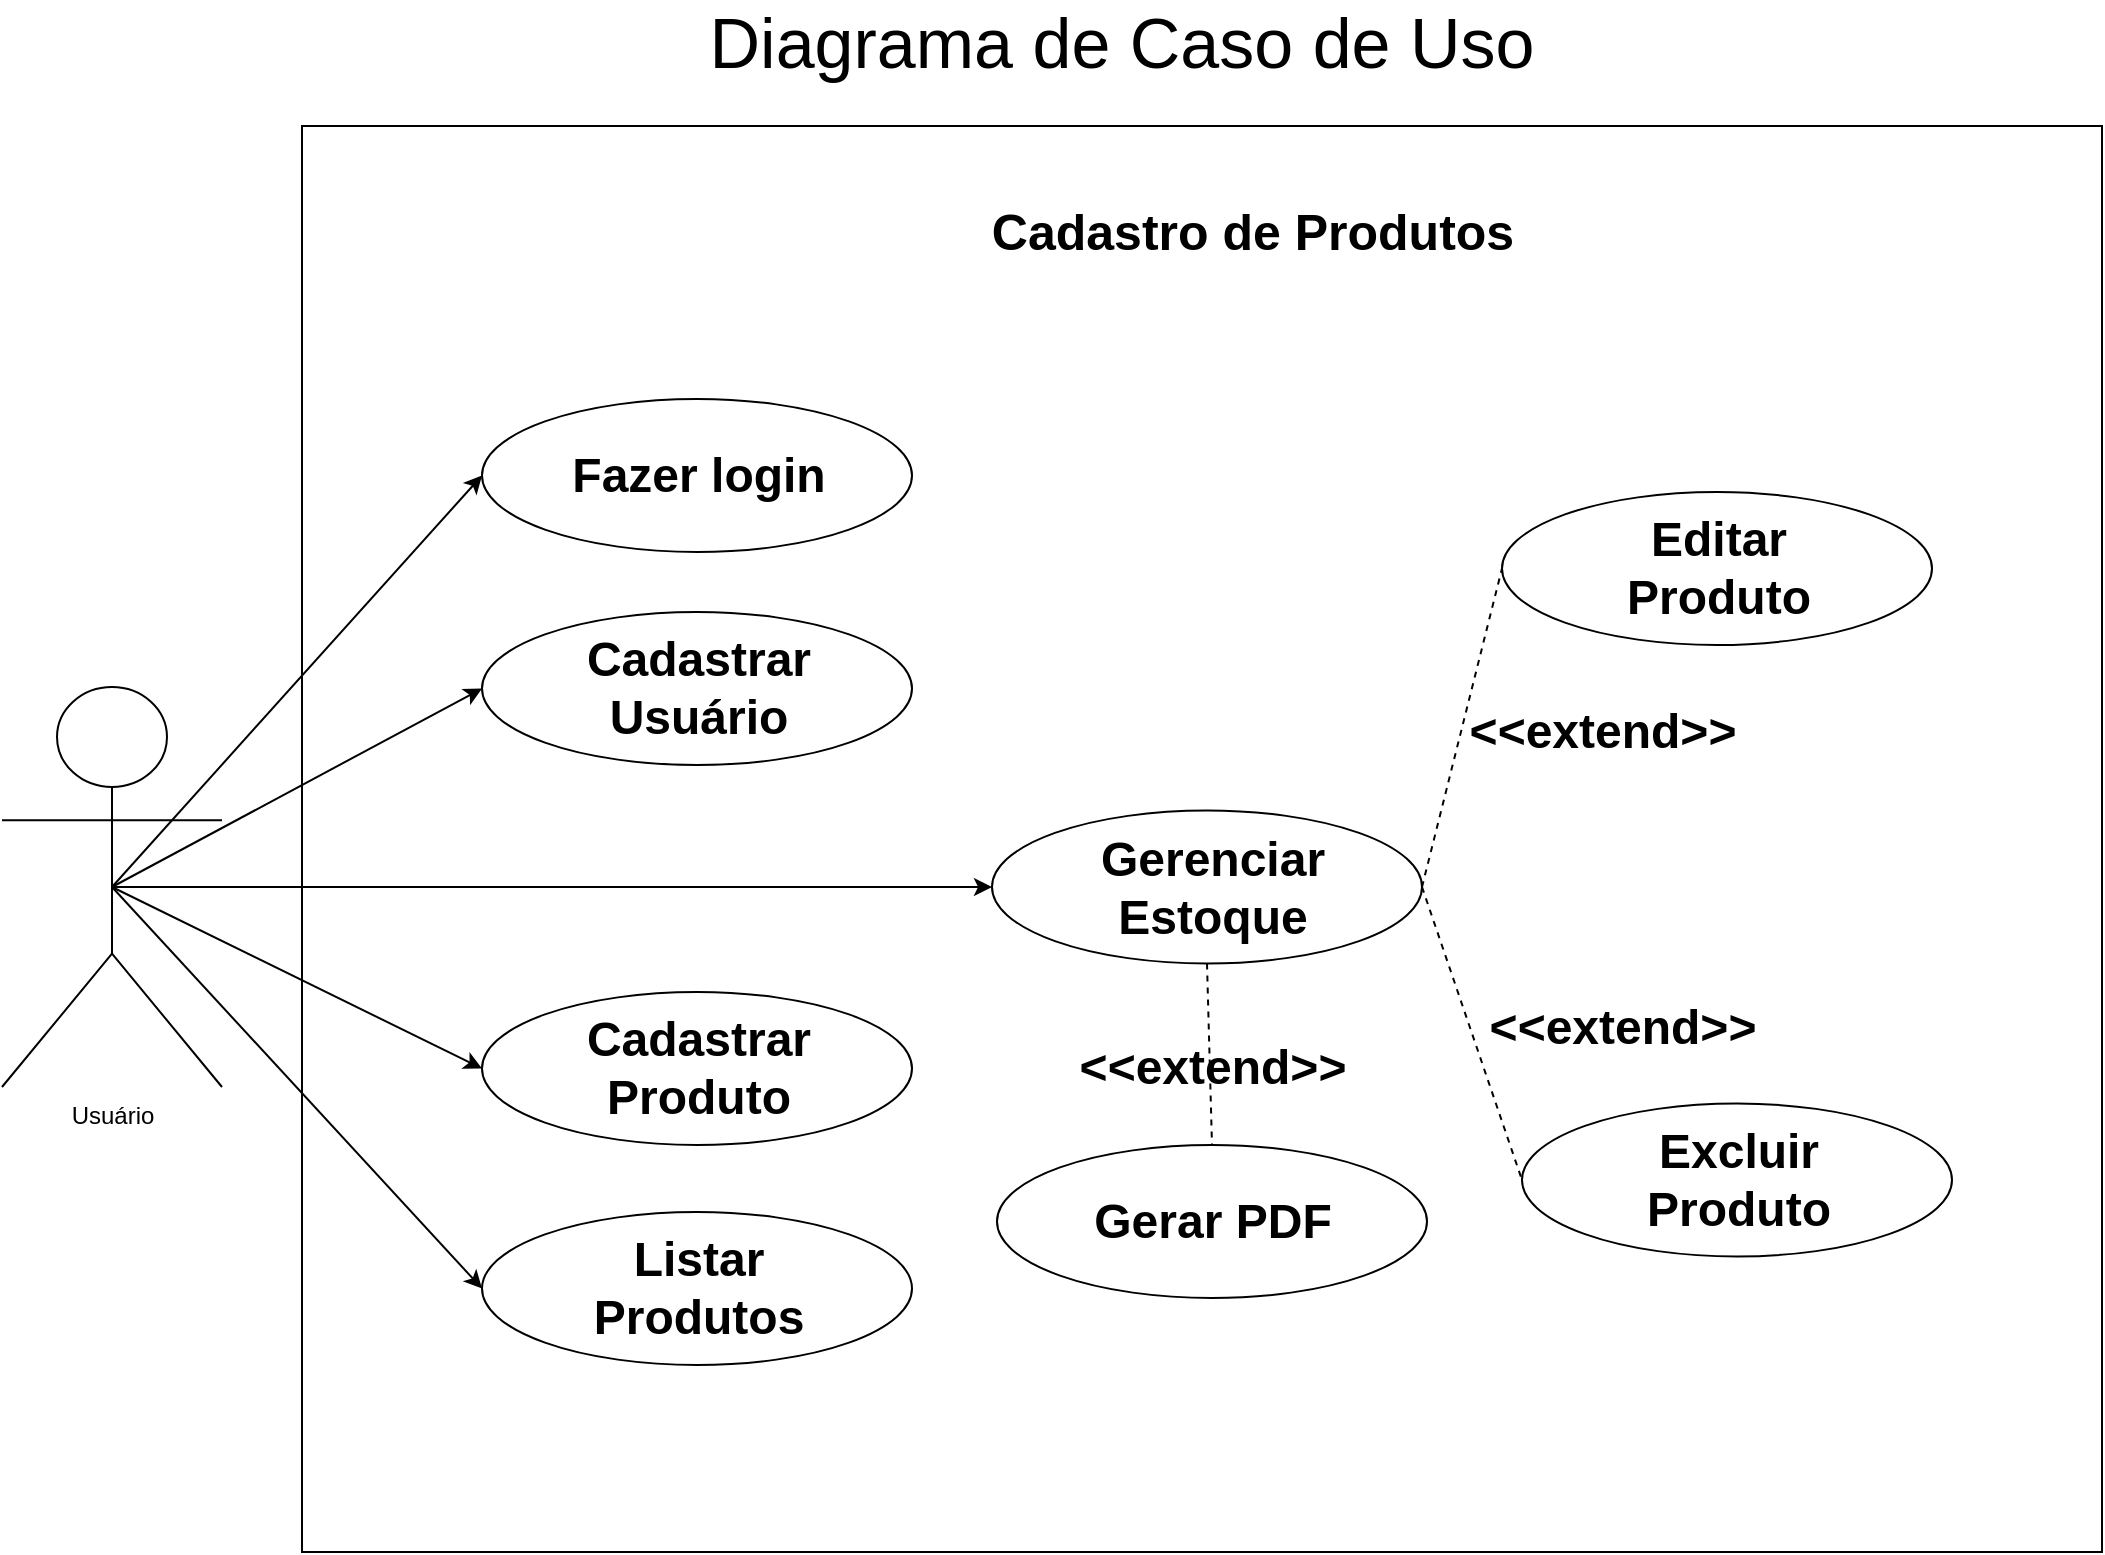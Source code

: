 <mxfile version="21.2.6" type="device">
  <diagram name="Página-1" id="9li8Qu8rQ_xVZ-kCwBLJ">
    <mxGraphModel dx="2593" dy="884" grid="1" gridSize="10" guides="1" tooltips="1" connect="1" arrows="1" fold="1" page="1" pageScale="1" pageWidth="1169" pageHeight="827" math="0" shadow="0">
      <root>
        <mxCell id="0" />
        <mxCell id="1" parent="0" />
        <mxCell id="RvqsDmh5F9aciFc1GWnq-1" value="" style="rounded=0;whiteSpace=wrap;html=1;" parent="1" vertex="1">
          <mxGeometry x="200" y="77" width="900" height="713" as="geometry" />
        </mxCell>
        <mxCell id="RvqsDmh5F9aciFc1GWnq-2" value="Usuário" style="shape=umlActor;verticalLabelPosition=bottom;verticalAlign=top;html=1;outlineConnect=0;" parent="1" vertex="1">
          <mxGeometry x="50" y="357.5" width="110" height="200" as="geometry" />
        </mxCell>
        <mxCell id="RvqsDmh5F9aciFc1GWnq-3" value="" style="ellipse;whiteSpace=wrap;html=1;" parent="1" vertex="1">
          <mxGeometry x="290" y="213.5" width="215" height="76.5" as="geometry" />
        </mxCell>
        <mxCell id="RvqsDmh5F9aciFc1GWnq-4" value="Fazer login" style="text;strokeColor=none;fillColor=none;html=1;fontSize=24;fontStyle=1;verticalAlign=middle;align=center;" parent="1" vertex="1">
          <mxGeometry x="332.5" y="234.25" width="130" height="35" as="geometry" />
        </mxCell>
        <mxCell id="RvqsDmh5F9aciFc1GWnq-9" value="" style="endArrow=classic;html=1;rounded=0;entryX=0;entryY=0.5;entryDx=0;entryDy=0;exitX=0.5;exitY=0.5;exitDx=0;exitDy=0;exitPerimeter=0;" parent="1" source="RvqsDmh5F9aciFc1GWnq-2" target="RvqsDmh5F9aciFc1GWnq-3" edge="1">
          <mxGeometry width="50" height="50" relative="1" as="geometry">
            <mxPoint x="140" y="633.5" as="sourcePoint" />
            <mxPoint x="255" y="313.5" as="targetPoint" />
          </mxGeometry>
        </mxCell>
        <mxCell id="RvqsDmh5F9aciFc1GWnq-23" value="&lt;font style=&quot;font-size: 25px;&quot;&gt;Cadastro de Produtos&lt;/font&gt;" style="text;strokeColor=none;fillColor=none;html=1;fontSize=24;fontStyle=1;verticalAlign=middle;align=center;" parent="1" vertex="1">
          <mxGeometry x="460" y="90" width="430" height="80" as="geometry" />
        </mxCell>
        <mxCell id="RvqsDmh5F9aciFc1GWnq-28" value="" style="endArrow=classic;html=1;rounded=0;entryX=0;entryY=0.5;entryDx=0;entryDy=0;exitX=0.5;exitY=0.5;exitDx=0;exitDy=0;exitPerimeter=0;" parent="1" source="RvqsDmh5F9aciFc1GWnq-2" target="FvoQAKr3rN_1-PkEqKmN-3" edge="1">
          <mxGeometry width="50" height="50" relative="1" as="geometry">
            <mxPoint x="140" y="633.5" as="sourcePoint" />
            <mxPoint x="315.0" y="521.75" as="targetPoint" />
          </mxGeometry>
        </mxCell>
        <mxCell id="RvqsDmh5F9aciFc1GWnq-31" value="" style="endArrow=classic;html=1;rounded=0;entryX=0;entryY=0.5;entryDx=0;entryDy=0;exitX=0.5;exitY=0.5;exitDx=0;exitDy=0;exitPerimeter=0;" parent="1" source="RvqsDmh5F9aciFc1GWnq-2" target="FvoQAKr3rN_1-PkEqKmN-8" edge="1">
          <mxGeometry width="50" height="50" relative="1" as="geometry">
            <mxPoint x="140" y="633.5" as="sourcePoint" />
            <mxPoint x="315" y="756" as="targetPoint" />
          </mxGeometry>
        </mxCell>
        <mxCell id="RvqsDmh5F9aciFc1GWnq-34" value="" style="endArrow=classic;html=1;rounded=0;entryX=0;entryY=0.5;entryDx=0;entryDy=0;exitX=0.5;exitY=0.5;exitDx=0;exitDy=0;exitPerimeter=0;" parent="1" source="RvqsDmh5F9aciFc1GWnq-2" target="FvoQAKr3rN_1-PkEqKmN-10" edge="1">
          <mxGeometry width="50" height="50" relative="1" as="geometry">
            <mxPoint x="140" y="633.5" as="sourcePoint" />
            <mxPoint x="315" y="916" as="targetPoint" />
          </mxGeometry>
        </mxCell>
        <mxCell id="RvqsDmh5F9aciFc1GWnq-39" value="" style="endArrow=classic;html=1;rounded=0;entryX=0;entryY=0.5;entryDx=0;entryDy=0;exitX=0.5;exitY=0.5;exitDx=0;exitDy=0;exitPerimeter=0;" parent="1" source="RvqsDmh5F9aciFc1GWnq-2" target="FvoQAKr3rN_1-PkEqKmN-6" edge="1">
          <mxGeometry width="50" height="50" relative="1" as="geometry">
            <mxPoint x="150" y="634" as="sourcePoint" />
            <mxPoint x="545.0" y="492.5" as="targetPoint" />
          </mxGeometry>
        </mxCell>
        <mxCell id="RvqsDmh5F9aciFc1GWnq-43" value="" style="endArrow=none;dashed=1;html=1;rounded=0;entryX=0;entryY=0.5;entryDx=0;entryDy=0;exitX=1;exitY=0.5;exitDx=0;exitDy=0;" parent="1" source="FvoQAKr3rN_1-PkEqKmN-6" target="FvoQAKr3rN_1-PkEqKmN-14" edge="1">
          <mxGeometry width="50" height="50" relative="1" as="geometry">
            <mxPoint x="855.0" y="492.5" as="sourcePoint" />
            <mxPoint x="985" y="481" as="targetPoint" />
          </mxGeometry>
        </mxCell>
        <mxCell id="RvqsDmh5F9aciFc1GWnq-44" value="" style="endArrow=none;dashed=1;html=1;rounded=0;entryX=0;entryY=0.5;entryDx=0;entryDy=0;exitX=1;exitY=0.5;exitDx=0;exitDy=0;" parent="1" source="FvoQAKr3rN_1-PkEqKmN-6" target="FvoQAKr3rN_1-PkEqKmN-16" edge="1">
          <mxGeometry width="50" height="50" relative="1" as="geometry">
            <mxPoint x="855.0" y="492.5" as="sourcePoint" />
            <mxPoint x="995" y="491.5" as="targetPoint" />
          </mxGeometry>
        </mxCell>
        <mxCell id="RvqsDmh5F9aciFc1GWnq-45" value="&amp;lt;&amp;lt;extend&amp;gt;&amp;gt;" style="text;strokeColor=none;fillColor=none;html=1;fontSize=24;fontStyle=1;verticalAlign=middle;align=center;" parent="1" vertex="1">
          <mxGeometry x="780" y="370" width="140" height="20" as="geometry" />
        </mxCell>
        <mxCell id="RvqsDmh5F9aciFc1GWnq-46" value="&amp;lt;&amp;lt;extend&amp;gt;&amp;gt;" style="text;strokeColor=none;fillColor=none;html=1;fontSize=24;fontStyle=1;verticalAlign=middle;align=center;" parent="1" vertex="1">
          <mxGeometry x="790" y="517.5" width="140" height="20" as="geometry" />
        </mxCell>
        <mxCell id="RvqsDmh5F9aciFc1GWnq-50" value="" style="endArrow=none;dashed=1;html=1;rounded=0;entryX=0.5;entryY=0;entryDx=0;entryDy=0;exitX=0.5;exitY=1;exitDx=0;exitDy=0;" parent="1" source="FvoQAKr3rN_1-PkEqKmN-6" target="FvoQAKr3rN_1-PkEqKmN-12" edge="1">
          <mxGeometry width="50" height="50" relative="1" as="geometry">
            <mxPoint x="700" y="555" as="sourcePoint" />
            <mxPoint x="995" y="786.5" as="targetPoint" />
          </mxGeometry>
        </mxCell>
        <mxCell id="RvqsDmh5F9aciFc1GWnq-51" value="&amp;lt;&amp;lt;extend&amp;gt;&amp;gt;" style="text;strokeColor=none;fillColor=none;html=1;fontSize=24;fontStyle=1;verticalAlign=middle;align=center;" parent="1" vertex="1">
          <mxGeometry x="585" y="537.5" width="140" height="20" as="geometry" />
        </mxCell>
        <mxCell id="FvoQAKr3rN_1-PkEqKmN-1" value="&lt;font style=&quot;font-size: 35px;&quot;&gt;Diagrama de Caso de Uso&lt;/font&gt;" style="text;html=1;strokeColor=none;fillColor=none;align=center;verticalAlign=middle;whiteSpace=wrap;rounded=0;" vertex="1" parent="1">
          <mxGeometry x="390" y="20" width="440" height="30" as="geometry" />
        </mxCell>
        <mxCell id="FvoQAKr3rN_1-PkEqKmN-3" value="" style="ellipse;whiteSpace=wrap;html=1;" vertex="1" parent="1">
          <mxGeometry x="290" y="320" width="215" height="76.5" as="geometry" />
        </mxCell>
        <mxCell id="FvoQAKr3rN_1-PkEqKmN-4" value="Cadastrar&lt;br style=&quot;border-color: var(--border-color);&quot;&gt;Usuário" style="text;strokeColor=none;fillColor=none;html=1;fontSize=24;fontStyle=1;verticalAlign=middle;align=center;" vertex="1" parent="1">
          <mxGeometry x="332.5" y="340" width="130" height="35" as="geometry" />
        </mxCell>
        <mxCell id="FvoQAKr3rN_1-PkEqKmN-6" value="" style="ellipse;whiteSpace=wrap;html=1;" vertex="1" parent="1">
          <mxGeometry x="545" y="419.25" width="215" height="76.5" as="geometry" />
        </mxCell>
        <mxCell id="FvoQAKr3rN_1-PkEqKmN-7" value="Gerenciar &lt;br&gt;Estoque" style="text;strokeColor=none;fillColor=none;html=1;fontSize=24;fontStyle=1;verticalAlign=middle;align=center;" vertex="1" parent="1">
          <mxGeometry x="590" y="440" width="130" height="35" as="geometry" />
        </mxCell>
        <mxCell id="FvoQAKr3rN_1-PkEqKmN-8" value="" style="ellipse;whiteSpace=wrap;html=1;" vertex="1" parent="1">
          <mxGeometry x="290" y="510" width="215" height="76.5" as="geometry" />
        </mxCell>
        <mxCell id="FvoQAKr3rN_1-PkEqKmN-9" value="Cadastrar&lt;br style=&quot;border-color: var(--border-color);&quot;&gt;Produto" style="text;strokeColor=none;fillColor=none;html=1;fontSize=24;fontStyle=1;verticalAlign=middle;align=center;" vertex="1" parent="1">
          <mxGeometry x="332.5" y="530.75" width="130" height="35" as="geometry" />
        </mxCell>
        <mxCell id="FvoQAKr3rN_1-PkEqKmN-10" value="" style="ellipse;whiteSpace=wrap;html=1;" vertex="1" parent="1">
          <mxGeometry x="290" y="620" width="215" height="76.5" as="geometry" />
        </mxCell>
        <mxCell id="FvoQAKr3rN_1-PkEqKmN-11" value="Listar&lt;br&gt;Produtos" style="text;strokeColor=none;fillColor=none;html=1;fontSize=24;fontStyle=1;verticalAlign=middle;align=center;" vertex="1" parent="1">
          <mxGeometry x="332.5" y="640.75" width="130" height="35" as="geometry" />
        </mxCell>
        <mxCell id="FvoQAKr3rN_1-PkEqKmN-12" value="" style="ellipse;whiteSpace=wrap;html=1;" vertex="1" parent="1">
          <mxGeometry x="547.5" y="586.5" width="215" height="76.5" as="geometry" />
        </mxCell>
        <mxCell id="FvoQAKr3rN_1-PkEqKmN-13" value="Gerar PDF" style="text;strokeColor=none;fillColor=none;html=1;fontSize=24;fontStyle=1;verticalAlign=middle;align=center;" vertex="1" parent="1">
          <mxGeometry x="590" y="607.25" width="130" height="35" as="geometry" />
        </mxCell>
        <mxCell id="FvoQAKr3rN_1-PkEqKmN-14" value="" style="ellipse;whiteSpace=wrap;html=1;" vertex="1" parent="1">
          <mxGeometry x="800" y="260" width="215" height="76.5" as="geometry" />
        </mxCell>
        <mxCell id="FvoQAKr3rN_1-PkEqKmN-15" value="Editar&lt;br&gt;Produto" style="text;strokeColor=none;fillColor=none;html=1;fontSize=24;fontStyle=1;verticalAlign=middle;align=center;" vertex="1" parent="1">
          <mxGeometry x="842.5" y="280.75" width="130" height="35" as="geometry" />
        </mxCell>
        <mxCell id="FvoQAKr3rN_1-PkEqKmN-16" value="" style="ellipse;whiteSpace=wrap;html=1;" vertex="1" parent="1">
          <mxGeometry x="810" y="565.75" width="215" height="76.5" as="geometry" />
        </mxCell>
        <mxCell id="FvoQAKr3rN_1-PkEqKmN-18" value="Excluir&lt;br&gt;Produto" style="text;strokeColor=none;fillColor=none;html=1;fontSize=24;fontStyle=1;verticalAlign=middle;align=center;" vertex="1" parent="1">
          <mxGeometry x="852.5" y="586.5" width="130" height="35" as="geometry" />
        </mxCell>
      </root>
    </mxGraphModel>
  </diagram>
</mxfile>
